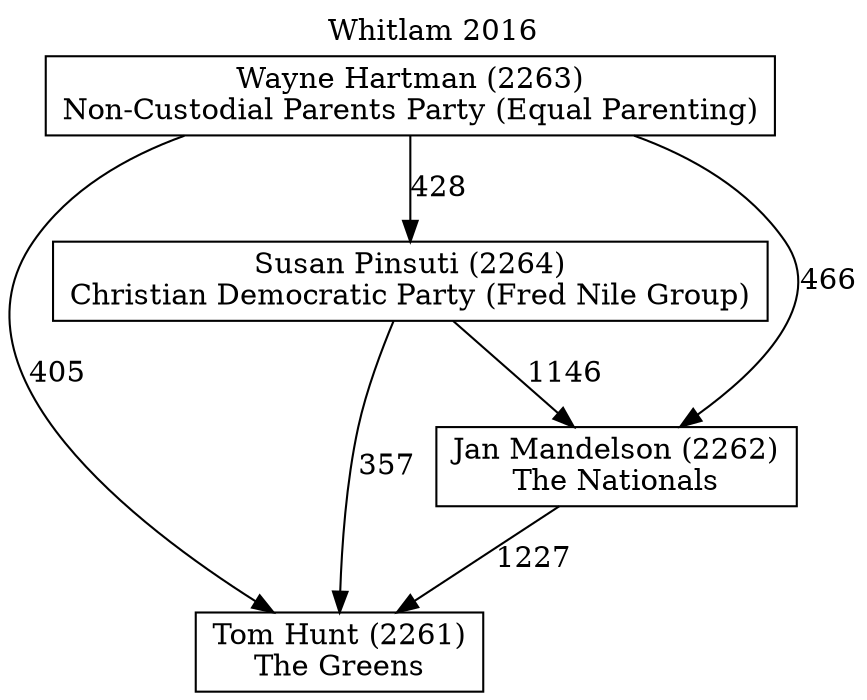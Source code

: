 // House preference flow
digraph "Tom Hunt (2261)_Whitlam_2016" {
	graph [label="Whitlam 2016" labelloc=t mclimit=10]
	node [shape=box]
	"Tom Hunt (2261)" [label="Tom Hunt (2261)
The Greens"]
	"Wayne Hartman (2263)" [label="Wayne Hartman (2263)
Non-Custodial Parents Party (Equal Parenting)"]
	"Susan Pinsuti (2264)" [label="Susan Pinsuti (2264)
Christian Democratic Party (Fred Nile Group)"]
	"Jan Mandelson (2262)" [label="Jan Mandelson (2262)
The Nationals"]
	"Wayne Hartman (2263)" -> "Jan Mandelson (2262)" [label=466]
	"Susan Pinsuti (2264)" -> "Tom Hunt (2261)" [label=357]
	"Jan Mandelson (2262)" -> "Tom Hunt (2261)" [label=1227]
	"Susan Pinsuti (2264)" -> "Jan Mandelson (2262)" [label=1146]
	"Wayne Hartman (2263)" -> "Tom Hunt (2261)" [label=405]
	"Wayne Hartman (2263)" -> "Susan Pinsuti (2264)" [label=428]
}
